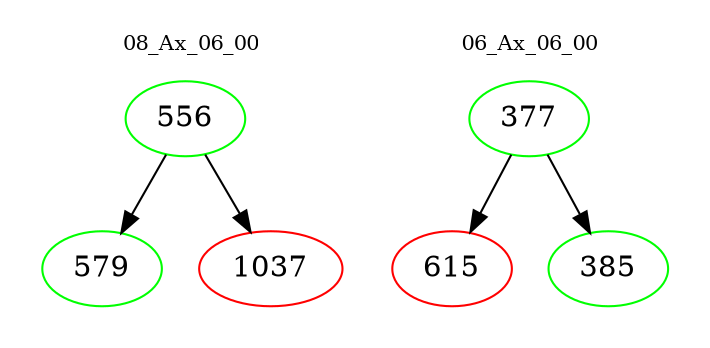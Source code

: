digraph{
subgraph cluster_0 {
color = white
label = "08_Ax_06_00";
fontsize=10;
T0_556 [label="556", color="green"]
T0_556 -> T0_579 [color="black"]
T0_579 [label="579", color="green"]
T0_556 -> T0_1037 [color="black"]
T0_1037 [label="1037", color="red"]
}
subgraph cluster_1 {
color = white
label = "06_Ax_06_00";
fontsize=10;
T1_377 [label="377", color="green"]
T1_377 -> T1_615 [color="black"]
T1_615 [label="615", color="red"]
T1_377 -> T1_385 [color="black"]
T1_385 [label="385", color="green"]
}
}
